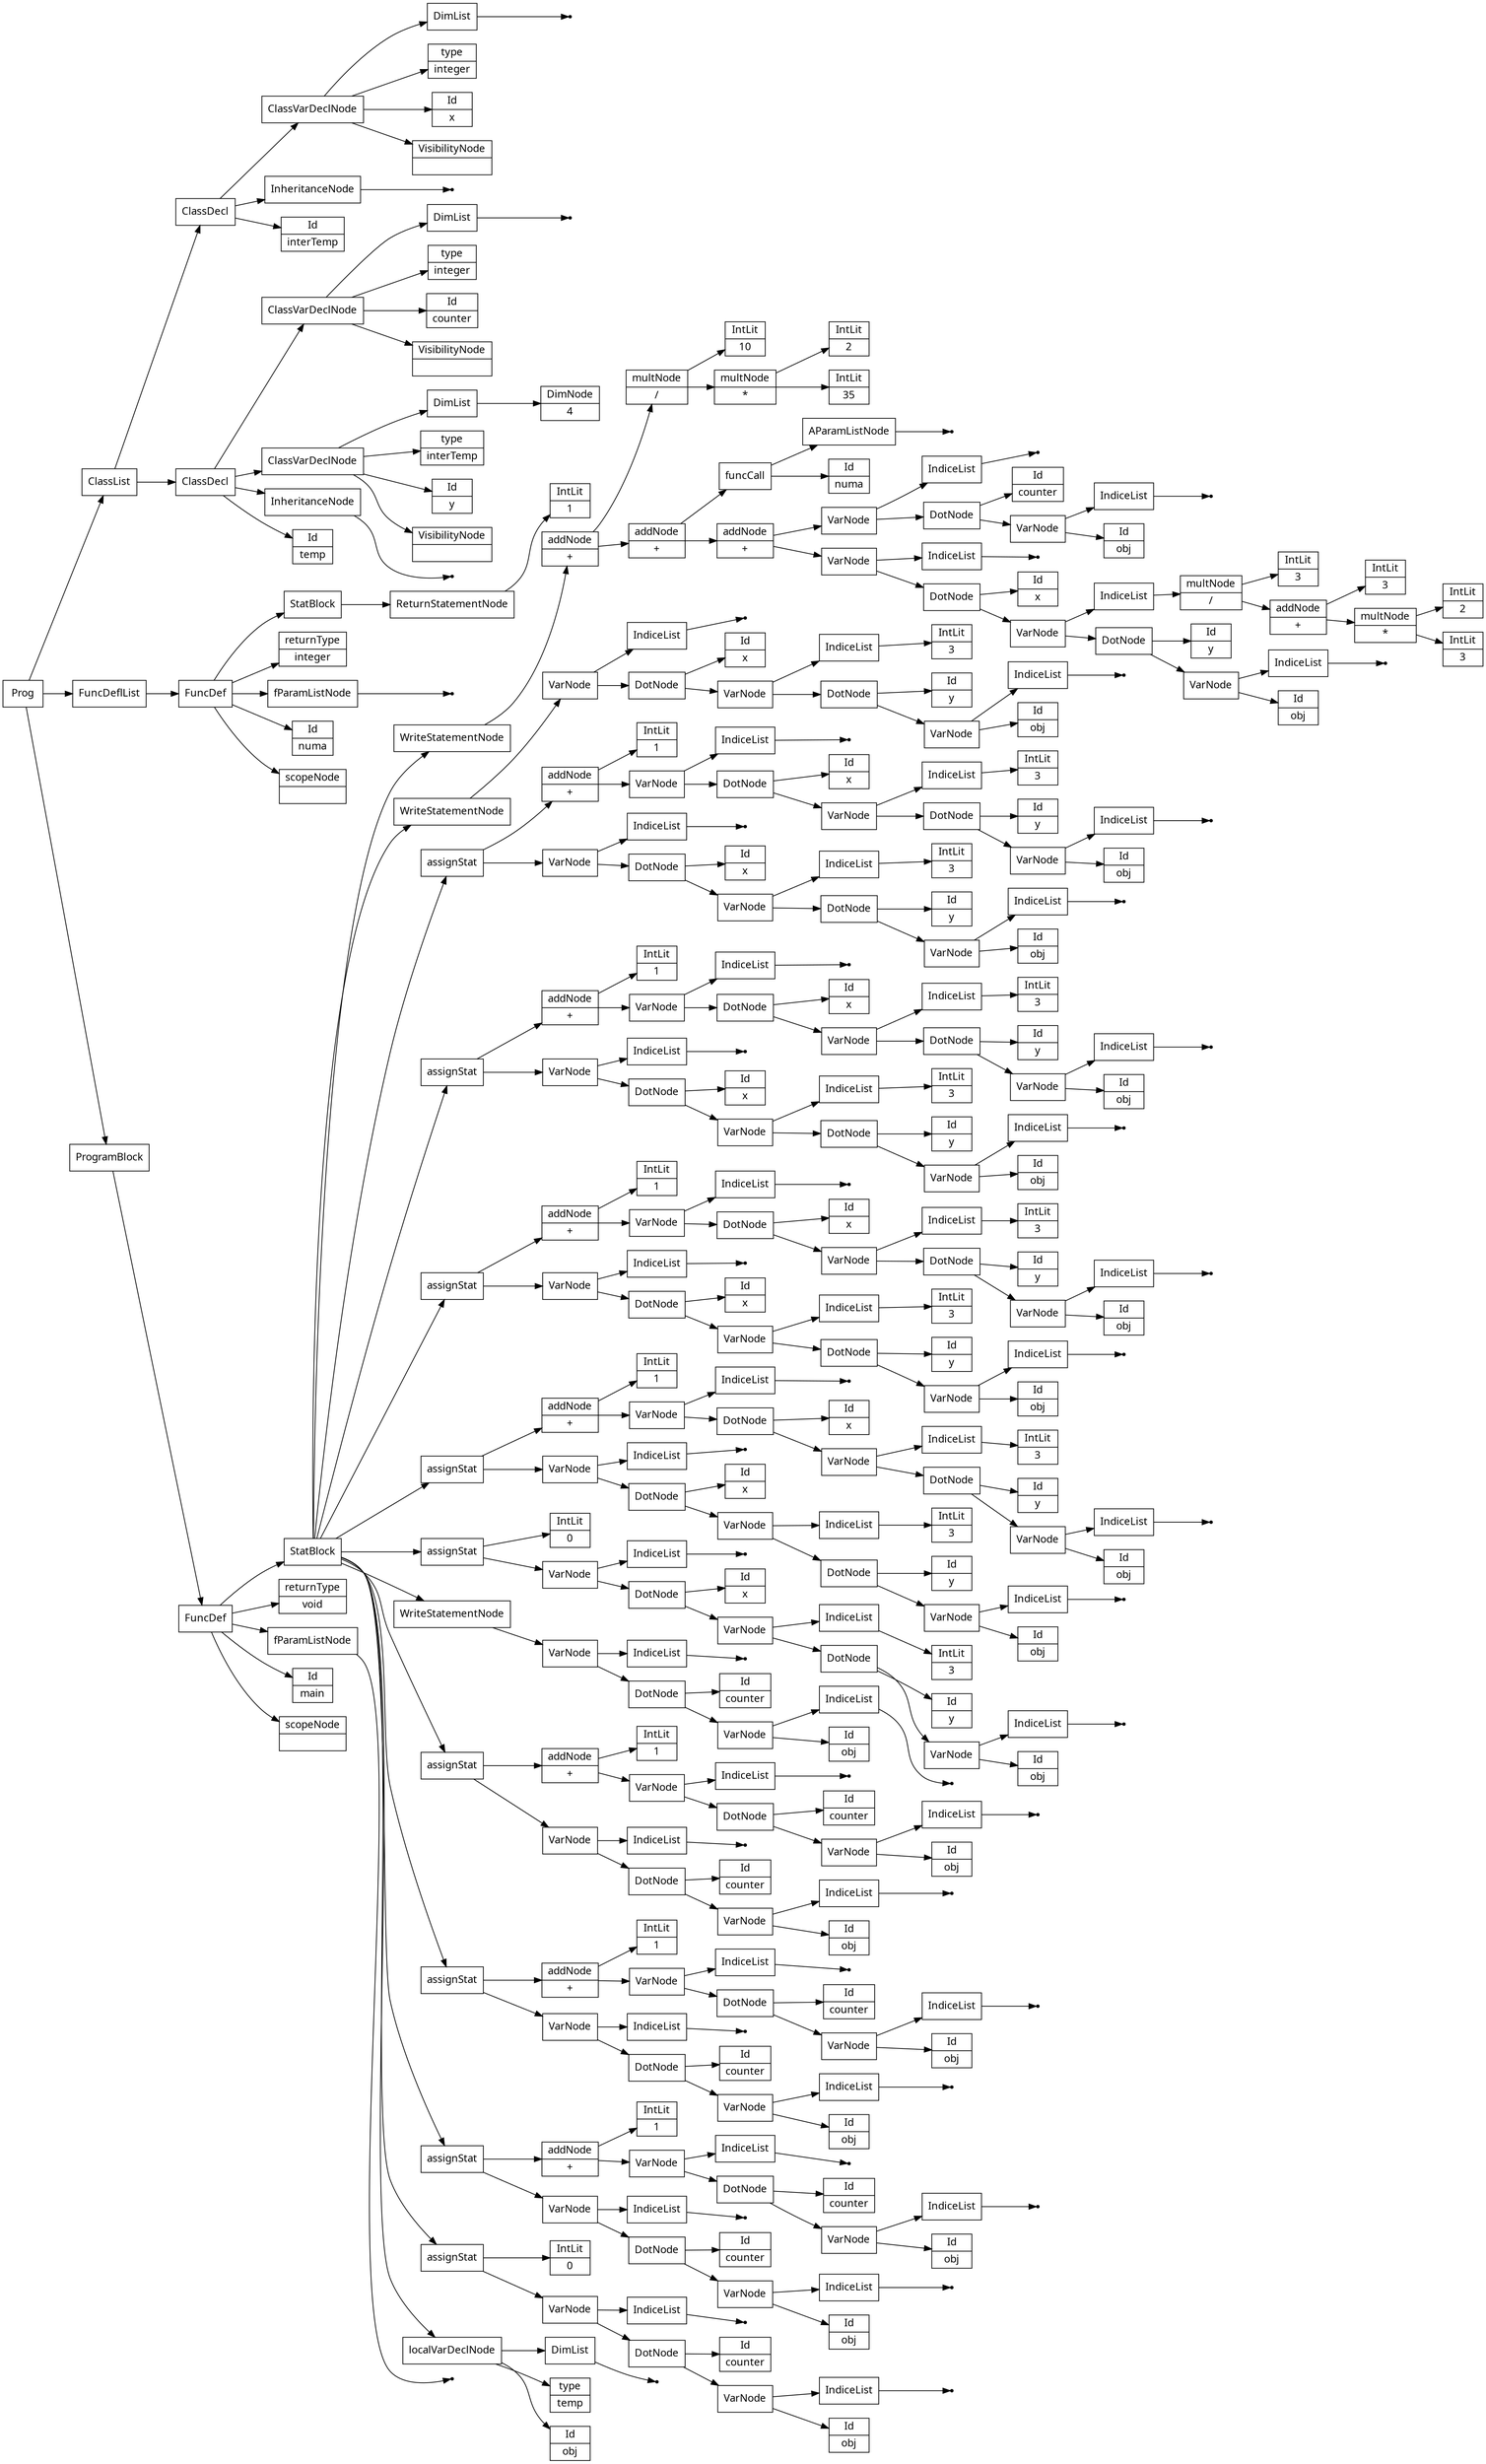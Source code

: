 digraph AST {
node [shape=record];
 node [fontname=Sans];charset="UTF-8" splines=true splines=spline rankdir =LR ordering="out"
1[label="scopeNode| "];
none3[shape="point"];
4[label="fParamListNode"];
4->none3;
5[label="returnType|void"];
7[label="Id|obj"];
8[label="type|temp"];
none10[shape="point"];
11[label="DimList"];
11->none10;
12[label="localVarDeclNode"];
12->11;
12->8;
12->7;
13[label="Id|obj"];
none15[shape="point"];
16[label="IndiceList"];
16->none15;
17[label="VarNode"];
17->16;
17->13;
18[label="Id|counter"];
19[label="DotNode"];
19->18;
19->17;
none21[shape="point"];
22[label="IndiceList"];
22->none21;
23[label="VarNode"];
23->22;
23->19;
24[label="IntLit|0"];
25[label="assignStat"];
25->24;
25->23;
26[label="Id|obj"];
none28[shape="point"];
29[label="IndiceList"];
29->none28;
30[label="VarNode"];
30->29;
30->26;
31[label="Id|counter"];
32[label="DotNode"];
32->31;
32->30;
none34[shape="point"];
35[label="IndiceList"];
35->none34;
36[label="VarNode"];
36->35;
36->32;
37[label="Id|obj"];
none39[shape="point"];
40[label="IndiceList"];
40->none39;
41[label="VarNode"];
41->40;
41->37;
42[label="Id|counter"];
43[label="DotNode"];
43->42;
43->41;
none45[shape="point"];
46[label="IndiceList"];
46->none45;
47[label="VarNode"];
47->46;
47->43;
48[label="addNode|+"];
49[label="IntLit|1"];
48->49;
48->47;
50[label="assignStat"];
50->48;
50->36;
51[label="Id|obj"];
none53[shape="point"];
54[label="IndiceList"];
54->none53;
55[label="VarNode"];
55->54;
55->51;
56[label="Id|counter"];
57[label="DotNode"];
57->56;
57->55;
none59[shape="point"];
60[label="IndiceList"];
60->none59;
61[label="VarNode"];
61->60;
61->57;
62[label="Id|obj"];
none64[shape="point"];
65[label="IndiceList"];
65->none64;
66[label="VarNode"];
66->65;
66->62;
67[label="Id|counter"];
68[label="DotNode"];
68->67;
68->66;
none70[shape="point"];
71[label="IndiceList"];
71->none70;
72[label="VarNode"];
72->71;
72->68;
73[label="addNode|+"];
74[label="IntLit|1"];
73->74;
73->72;
75[label="assignStat"];
75->73;
75->61;
76[label="Id|obj"];
none78[shape="point"];
79[label="IndiceList"];
79->none78;
80[label="VarNode"];
80->79;
80->76;
81[label="Id|counter"];
82[label="DotNode"];
82->81;
82->80;
none84[shape="point"];
85[label="IndiceList"];
85->none84;
86[label="VarNode"];
86->85;
86->82;
87[label="Id|obj"];
none89[shape="point"];
90[label="IndiceList"];
90->none89;
91[label="VarNode"];
91->90;
91->87;
92[label="Id|counter"];
93[label="DotNode"];
93->92;
93->91;
none95[shape="point"];
96[label="IndiceList"];
96->none95;
97[label="VarNode"];
97->96;
97->93;
98[label="addNode|+"];
99[label="IntLit|1"];
98->99;
98->97;
100[label="assignStat"];
100->98;
100->86;
101[label="Id|obj"];
none103[shape="point"];
104[label="IndiceList"];
104->none103;
105[label="VarNode"];
105->104;
105->101;
106[label="Id|counter"];
107[label="DotNode"];
107->106;
107->105;
none109[shape="point"];
110[label="IndiceList"];
110->none109;
111[label="VarNode"];
111->110;
111->107;
112[label="WriteStatementNode"];
112->111;
113[label="Id|obj"];
none115[shape="point"];
116[label="IndiceList"];
116->none115;
117[label="VarNode"];
117->116;
117->113;
118[label="Id|y"];
119[label="DotNode"];
119->118;
119->117;
121[label="IntLit|3"];
122[label="IndiceList"];
122->121;
123[label="VarNode"];
123->122;
123->119;
124[label="Id|x"];
125[label="DotNode"];
125->124;
125->123;
none127[shape="point"];
128[label="IndiceList"];
128->none127;
129[label="VarNode"];
129->128;
129->125;
130[label="IntLit|0"];
131[label="assignStat"];
131->130;
131->129;
132[label="Id|obj"];
none134[shape="point"];
135[label="IndiceList"];
135->none134;
136[label="VarNode"];
136->135;
136->132;
137[label="Id|y"];
138[label="DotNode"];
138->137;
138->136;
140[label="IntLit|3"];
141[label="IndiceList"];
141->140;
142[label="VarNode"];
142->141;
142->138;
143[label="Id|x"];
144[label="DotNode"];
144->143;
144->142;
none146[shape="point"];
147[label="IndiceList"];
147->none146;
148[label="VarNode"];
148->147;
148->144;
149[label="Id|obj"];
none151[shape="point"];
152[label="IndiceList"];
152->none151;
153[label="VarNode"];
153->152;
153->149;
154[label="Id|y"];
155[label="DotNode"];
155->154;
155->153;
157[label="IntLit|3"];
158[label="IndiceList"];
158->157;
159[label="VarNode"];
159->158;
159->155;
160[label="Id|x"];
161[label="DotNode"];
161->160;
161->159;
none163[shape="point"];
164[label="IndiceList"];
164->none163;
165[label="VarNode"];
165->164;
165->161;
166[label="addNode|+"];
167[label="IntLit|1"];
166->167;
166->165;
168[label="assignStat"];
168->166;
168->148;
169[label="Id|obj"];
none171[shape="point"];
172[label="IndiceList"];
172->none171;
173[label="VarNode"];
173->172;
173->169;
174[label="Id|y"];
175[label="DotNode"];
175->174;
175->173;
177[label="IntLit|3"];
178[label="IndiceList"];
178->177;
179[label="VarNode"];
179->178;
179->175;
180[label="Id|x"];
181[label="DotNode"];
181->180;
181->179;
none183[shape="point"];
184[label="IndiceList"];
184->none183;
185[label="VarNode"];
185->184;
185->181;
186[label="Id|obj"];
none188[shape="point"];
189[label="IndiceList"];
189->none188;
190[label="VarNode"];
190->189;
190->186;
191[label="Id|y"];
192[label="DotNode"];
192->191;
192->190;
194[label="IntLit|3"];
195[label="IndiceList"];
195->194;
196[label="VarNode"];
196->195;
196->192;
197[label="Id|x"];
198[label="DotNode"];
198->197;
198->196;
none200[shape="point"];
201[label="IndiceList"];
201->none200;
202[label="VarNode"];
202->201;
202->198;
203[label="addNode|+"];
204[label="IntLit|1"];
203->204;
203->202;
205[label="assignStat"];
205->203;
205->185;
206[label="Id|obj"];
none208[shape="point"];
209[label="IndiceList"];
209->none208;
210[label="VarNode"];
210->209;
210->206;
211[label="Id|y"];
212[label="DotNode"];
212->211;
212->210;
214[label="IntLit|3"];
215[label="IndiceList"];
215->214;
216[label="VarNode"];
216->215;
216->212;
217[label="Id|x"];
218[label="DotNode"];
218->217;
218->216;
none220[shape="point"];
221[label="IndiceList"];
221->none220;
222[label="VarNode"];
222->221;
222->218;
223[label="Id|obj"];
none225[shape="point"];
226[label="IndiceList"];
226->none225;
227[label="VarNode"];
227->226;
227->223;
228[label="Id|y"];
229[label="DotNode"];
229->228;
229->227;
231[label="IntLit|3"];
232[label="IndiceList"];
232->231;
233[label="VarNode"];
233->232;
233->229;
234[label="Id|x"];
235[label="DotNode"];
235->234;
235->233;
none237[shape="point"];
238[label="IndiceList"];
238->none237;
239[label="VarNode"];
239->238;
239->235;
240[label="addNode|+"];
241[label="IntLit|1"];
240->241;
240->239;
242[label="assignStat"];
242->240;
242->222;
243[label="Id|obj"];
none245[shape="point"];
246[label="IndiceList"];
246->none245;
247[label="VarNode"];
247->246;
247->243;
248[label="Id|y"];
249[label="DotNode"];
249->248;
249->247;
251[label="IntLit|3"];
252[label="IndiceList"];
252->251;
253[label="VarNode"];
253->252;
253->249;
254[label="Id|x"];
255[label="DotNode"];
255->254;
255->253;
none257[shape="point"];
258[label="IndiceList"];
258->none257;
259[label="VarNode"];
259->258;
259->255;
260[label="Id|obj"];
none262[shape="point"];
263[label="IndiceList"];
263->none262;
264[label="VarNode"];
264->263;
264->260;
265[label="Id|y"];
266[label="DotNode"];
266->265;
266->264;
268[label="IntLit|3"];
269[label="IndiceList"];
269->268;
270[label="VarNode"];
270->269;
270->266;
271[label="Id|x"];
272[label="DotNode"];
272->271;
272->270;
none274[shape="point"];
275[label="IndiceList"];
275->none274;
276[label="VarNode"];
276->275;
276->272;
277[label="addNode|+"];
278[label="IntLit|1"];
277->278;
277->276;
279[label="assignStat"];
279->277;
279->259;
280[label="Id|obj"];
none282[shape="point"];
283[label="IndiceList"];
283->none282;
284[label="VarNode"];
284->283;
284->280;
285[label="Id|y"];
286[label="DotNode"];
286->285;
286->284;
288[label="IntLit|3"];
289[label="IndiceList"];
289->288;
290[label="VarNode"];
290->289;
290->286;
291[label="Id|x"];
292[label="DotNode"];
292->291;
292->290;
none294[shape="point"];
295[label="IndiceList"];
295->none294;
296[label="VarNode"];
296->295;
296->292;
297[label="WriteStatementNode"];
297->296;
298[label="Id|obj"];
none300[shape="point"];
301[label="IndiceList"];
301->none300;
302[label="VarNode"];
302->301;
302->298;
303[label="Id|y"];
304[label="DotNode"];
304->303;
304->302;
306[label="IntLit|3"];
307[label="multNode|*"];
308[label="IntLit|2"];
307->308;
307->306;
309[label="addNode|+"];
310[label="IntLit|3"];
309->310;
309->307;
311[label="multNode|/"];
312[label="IntLit|3"];
311->312;
311->309;
313[label="IndiceList"];
313->311;
314[label="VarNode"];
314->313;
314->304;
315[label="Id|x"];
316[label="DotNode"];
316->315;
316->314;
none318[shape="point"];
319[label="IndiceList"];
319->none318;
320[label="VarNode"];
320->319;
320->316;
321[label="addNode|+"];
322[label="Id|obj"];
none324[shape="point"];
325[label="IndiceList"];
325->none324;
326[label="VarNode"];
326->325;
326->322;
327[label="Id|counter"];
328[label="DotNode"];
328->327;
328->326;
none330[shape="point"];
331[label="IndiceList"];
331->none330;
332[label="VarNode"];
332->331;
332->328;
321->332;
321->320;
333[label="addNode|+"];
334[label="Id|numa"];
none336[shape="point"];
337[label="AParamListNode"];
337->none336;
338[label="funcCall"];
338->337;
338->334;
333->338;
333->321;
339[label="addNode|+"];
340[label="IntLit|35"];
341[label="multNode|*"];
342[label="IntLit|2"];
341->342;
341->340;
343[label="multNode|/"];
344[label="IntLit|10"];
343->344;
343->341;
339->343;
339->333;
345[label="WriteStatementNode"];
345->339;
346[label="StatBlock"];
346->345;
346->297;
346->279;
346->242;
346->205;
346->168;
346->131;
346->112;
346->100;
346->75;
346->50;
346->25;
346->12;
347[label="FuncDef"];
0[label="Id|main"];
347->346;
347->5;
347->4;
347->0;
347->1;
348[label="Id|temp"];
none350[shape="point"];
351[label="InheritanceNode"];
351->none350;
352[label="VisibilityNode|"];
353[label="Id|y"];
354[label="type|interTemp"];
356[label="DimNode|4"];
357[label="DimList"];
357->356;
358[label="ClassVarDeclNode"];
358->357;
358->354;
358->353;
358->352;
359[label="VisibilityNode|"];
360[label="Id|counter"];
361[label="type|integer"];
none363[shape="point"];
364[label="DimList"];
364->none363;
365[label="ClassVarDeclNode"];
365->364;
365->361;
365->360;
365->359;
366[label="ClassDecl"];
366->365;
366->358;
366->351;
366->348;
367[label="Id|interTemp"];
none369[shape="point"];
370[label="InheritanceNode"];
370->none369;
371[label="VisibilityNode|"];
372[label="Id|x"];
373[label="type|integer"];
none375[shape="point"];
376[label="DimList"];
376->none375;
377[label="ClassVarDeclNode"];
377->376;
377->373;
377->372;
377->371;
378[label="ClassDecl"];
378->377;
378->370;
378->367;
380[label="scopeNode| "];
none382[shape="point"];
383[label="fParamListNode"];
383->none382;
384[label="returnType|integer"];
386[label="IntLit|1"];
387[label="ReturnStatementNode"];
387->386;
388[label="StatBlock"];
388->387;
389[label="FuncDef"];
379[label="Id|numa"];
389->388;
389->384;
389->383;
389->379;
389->380;
390[label="ClassList"];
391[label="FuncDeflList"];
392[label="Prog"];
393[label="ProgramBlock"];
391->389;
390->378;
390->366;
393->347;
392->390;
392->391;
392->393;
}
